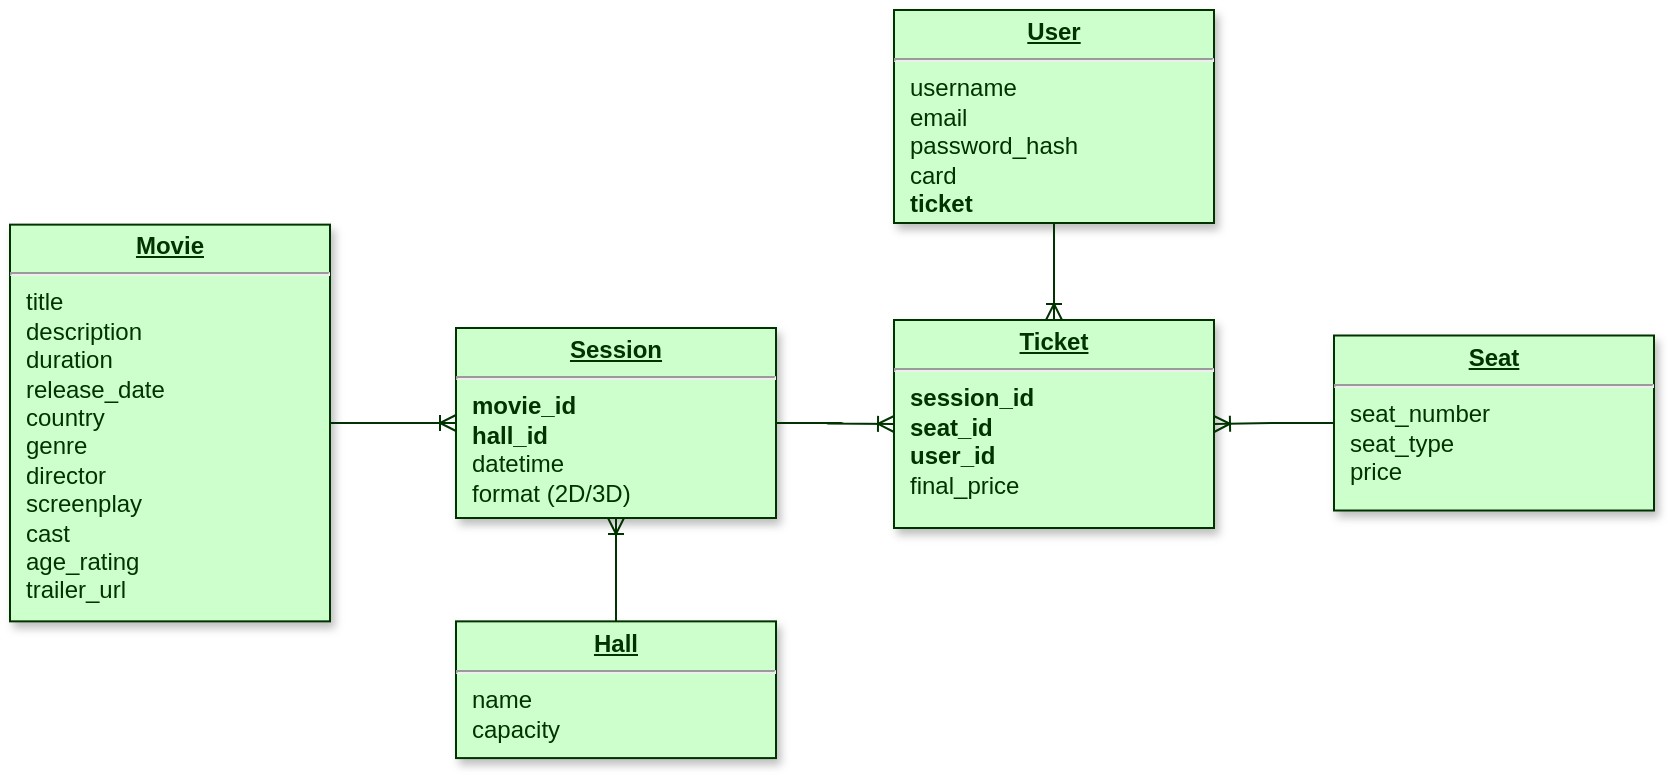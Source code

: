 <mxfile version="26.1.1">
  <diagram name="Page-1" id="efa7a0a1-bf9b-a30e-e6df-94a7791c09e9">
    <mxGraphModel dx="1050" dy="575" grid="0" gridSize="10" guides="1" tooltips="1" connect="1" arrows="1" fold="1" page="0" pageScale="1" pageWidth="826" pageHeight="1169" background="none" math="0" shadow="0">
      <root>
        <mxCell id="0" />
        <mxCell id="1" parent="0" />
        <mxCell id="20" value="&lt;p style=&quot;margin: 4px 0px 0px; text-align: center;&quot;&gt;&lt;b&gt;&lt;u&gt;Ticket&lt;/u&gt;&lt;/b&gt;&lt;/p&gt;&lt;hr&gt;&lt;p style=&quot;margin: 0px; margin-left: 8px;&quot;&gt;&lt;b&gt;session_id&lt;/b&gt;&lt;/p&gt;&lt;p style=&quot;margin: 0px; margin-left: 8px;&quot;&gt;&lt;b&gt;seat_id&lt;/b&gt;&lt;/p&gt;&lt;p style=&quot;margin: 0px; margin-left: 8px;&quot;&gt;&lt;b&gt;user_id&lt;/b&gt;&lt;/p&gt;&lt;p style=&quot;margin: 0px; margin-left: 8px;&quot;&gt;final_price&lt;/p&gt;" style="verticalAlign=top;align=left;overflow=fill;fontSize=12;fontFamily=Helvetica;html=1;strokeColor=#003300;shadow=1;fillColor=#CCFFCC;fontColor=#003300;" parent="1" vertex="1">
          <mxGeometry x="481" y="288" width="160" height="104" as="geometry" />
        </mxCell>
        <mxCell id="21" value="&lt;p style=&quot;margin: 4px 0px 0px; text-align: center;&quot;&gt;&lt;b&gt;&lt;u&gt;Session&lt;/u&gt;&lt;/b&gt;&lt;/p&gt;&lt;hr&gt;&lt;p style=&quot;margin: 0px; margin-left: 8px;&quot;&gt;&lt;b&gt;movie_id&lt;/b&gt;&lt;/p&gt;&lt;p style=&quot;margin: 0px; margin-left: 8px;&quot;&gt;&lt;b&gt;hall_id&lt;/b&gt;&lt;/p&gt;&lt;p style=&quot;margin: 0px; margin-left: 8px;&quot;&gt;datetime&lt;/p&gt;&lt;p style=&quot;margin: 0px; margin-left: 8px;&quot;&gt;format (2D/3D)&lt;/p&gt;" style="verticalAlign=top;align=left;overflow=fill;fontSize=12;fontFamily=Helvetica;html=1;strokeColor=#003300;shadow=1;fillColor=#CCFFCC;fontColor=#003300;" parent="1" vertex="1">
          <mxGeometry x="262" y="292" width="160" height="95" as="geometry" />
        </mxCell>
        <mxCell id="25" value="&lt;p style=&quot;margin: 4px 0px 0px; text-align: center;&quot;&gt;&lt;b&gt;&lt;u&gt;Movie&lt;/u&gt;&lt;/b&gt;&lt;/p&gt;&lt;hr&gt;&lt;p style=&quot;margin: 0px; margin-left: 8px;&quot;&gt;title&lt;/p&gt;&lt;p style=&quot;margin: 0px; margin-left: 8px;&quot;&gt;description&lt;/p&gt;&lt;p style=&quot;margin: 0px; margin-left: 8px;&quot;&gt;duration&lt;/p&gt;&lt;p style=&quot;margin: 0px; margin-left: 8px;&quot;&gt;release_date&lt;/p&gt;&lt;p style=&quot;margin: 0px; margin-left: 8px;&quot;&gt;country&lt;/p&gt;&lt;p style=&quot;margin: 0px; margin-left: 8px;&quot;&gt;genre&lt;/p&gt;&lt;p style=&quot;margin: 0px; margin-left: 8px;&quot;&gt;director&lt;/p&gt;&lt;p style=&quot;margin: 0px; margin-left: 8px;&quot;&gt;screenplay&lt;/p&gt;&lt;p style=&quot;margin: 0px; margin-left: 8px;&quot;&gt;cast&lt;/p&gt;&lt;p style=&quot;margin: 0px; margin-left: 8px;&quot;&gt;age_rating&lt;/p&gt;&lt;p style=&quot;margin: 0px; margin-left: 8px;&quot;&gt;trailer_url&lt;/p&gt;" style="verticalAlign=top;align=left;overflow=fill;fontSize=12;fontFamily=Helvetica;html=1;strokeColor=#003300;shadow=1;fillColor=#CCFFCC;fontColor=#003300;" parent="1" vertex="1">
          <mxGeometry x="39" y="240.32" width="160" height="198.36" as="geometry" />
        </mxCell>
        <mxCell id="_b9yHRroOluX3SWqW4es-118" value="&lt;p style=&quot;margin: 4px 0px 0px; text-align: center;&quot;&gt;&lt;b&gt;&lt;u&gt;Hall&lt;/u&gt;&lt;/b&gt;&lt;/p&gt;&lt;hr&gt;&lt;p style=&quot;margin: 0px; margin-left: 8px;&quot;&gt;name&lt;/p&gt;&lt;p style=&quot;margin: 0px; margin-left: 8px;&quot;&gt;capacity&lt;/p&gt;" style="verticalAlign=top;align=left;overflow=fill;fontSize=12;fontFamily=Helvetica;html=1;strokeColor=#003300;shadow=1;fillColor=#CCFFCC;fontColor=#003300;" parent="1" vertex="1">
          <mxGeometry x="262" y="438.68" width="160" height="68.36" as="geometry" />
        </mxCell>
        <mxCell id="_b9yHRroOluX3SWqW4es-119" value="&lt;p style=&quot;margin: 4px 0px 0px; text-align: center;&quot;&gt;&lt;b&gt;&lt;u&gt;Seat&lt;/u&gt;&lt;/b&gt;&lt;/p&gt;&lt;hr&gt;&lt;p style=&quot;margin: 0px; margin-left: 8px;&quot;&gt;seat_number&lt;/p&gt;&lt;p style=&quot;margin: 0px; margin-left: 8px;&quot;&gt;seat_type&lt;/p&gt;&lt;p style=&quot;margin: 0px; margin-left: 8px;&quot;&gt;price&lt;/p&gt;&lt;p style=&quot;margin: 0px; margin-left: 8px;&quot;&gt;&lt;br&gt;&lt;/p&gt;" style="verticalAlign=top;align=left;overflow=fill;fontSize=12;fontFamily=Helvetica;html=1;strokeColor=#003300;shadow=1;fillColor=#CCFFCC;fontColor=#003300;" parent="1" vertex="1">
          <mxGeometry x="701" y="295.75" width="160" height="87.5" as="geometry" />
        </mxCell>
        <mxCell id="_b9yHRroOluX3SWqW4es-120" value="&lt;p style=&quot;margin: 0px; margin-top: 4px; text-align: center; text-decoration: underline;&quot;&gt;&lt;b&gt;User&lt;/b&gt;&lt;/p&gt;&lt;hr&gt;&lt;p style=&quot;margin: 0px; margin-left: 8px;&quot;&gt;username&lt;/p&gt;&lt;p style=&quot;margin: 0px; margin-left: 8px;&quot;&gt;email&lt;/p&gt;&lt;p style=&quot;margin: 0px; margin-left: 8px;&quot;&gt;password_hash&lt;/p&gt;&lt;p style=&quot;margin: 0px; margin-left: 8px;&quot;&gt;card&lt;/p&gt;&lt;p style=&quot;margin: 0px; margin-left: 8px;&quot;&gt;&lt;b&gt;ticket&lt;/b&gt;&lt;/p&gt;&lt;p style=&quot;margin: 0px; margin-left: 8px;&quot;&gt;&lt;br&gt;&lt;/p&gt;" style="verticalAlign=top;align=left;overflow=fill;fontSize=12;fontFamily=Helvetica;html=1;strokeColor=#003300;shadow=1;fillColor=#CCFFCC;fontColor=#003300;" parent="1" vertex="1">
          <mxGeometry x="481" y="133" width="160" height="106.5" as="geometry" />
        </mxCell>
        <mxCell id="_b9yHRroOluX3SWqW4es-123" value="" style="edgeStyle=entityRelationEdgeStyle;fontSize=12;html=1;endArrow=ERoneToMany;rounded=0;exitX=1;exitY=0.5;exitDx=0;exitDy=0;entryX=0;entryY=0.5;entryDx=0;entryDy=0;fillColor=#CCFFCC;strokeColor=#003300;fontColor=#003300;" parent="1" source="25" target="21" edge="1">
          <mxGeometry width="100" height="100" relative="1" as="geometry">
            <mxPoint x="230" y="322" as="sourcePoint" />
            <mxPoint x="270" y="262" as="targetPoint" />
          </mxGeometry>
        </mxCell>
        <mxCell id="_b9yHRroOluX3SWqW4es-125" value="" style="edgeStyle=orthogonalEdgeStyle;fontSize=12;html=1;endArrow=ERoneToMany;rounded=0;exitX=0.5;exitY=1;exitDx=0;exitDy=0;entryX=0.5;entryY=0;entryDx=0;entryDy=0;fillColor=#CCFFCC;strokeColor=#003300;fontColor=#003300;" parent="1" source="_b9yHRroOluX3SWqW4es-120" target="20" edge="1">
          <mxGeometry width="100" height="100" relative="1" as="geometry">
            <mxPoint x="351" y="402" as="sourcePoint" />
            <mxPoint x="451" y="302" as="targetPoint" />
          </mxGeometry>
        </mxCell>
        <mxCell id="_b9yHRroOluX3SWqW4es-126" value="" style="edgeStyle=orthogonalEdgeStyle;fontSize=12;html=1;endArrow=ERoneToMany;rounded=0;exitX=0;exitY=0.5;exitDx=0;exitDy=0;entryX=1;entryY=0.5;entryDx=0;entryDy=0;fillColor=#CCFFCC;strokeColor=#003300;fontColor=#003300;" parent="1" source="_b9yHRroOluX3SWqW4es-119" target="20" edge="1">
          <mxGeometry width="100" height="100" relative="1" as="geometry">
            <mxPoint x="351" y="402" as="sourcePoint" />
            <mxPoint x="451" y="302" as="targetPoint" />
          </mxGeometry>
        </mxCell>
        <mxCell id="_b9yHRroOluX3SWqW4es-127" value="" style="edgeStyle=orthogonalEdgeStyle;fontSize=12;html=1;endArrow=ERoneToMany;rounded=0;exitX=0.5;exitY=0;exitDx=0;exitDy=0;entryX=0.5;entryY=1;entryDx=0;entryDy=0;fillColor=#CCFFCC;strokeColor=#003300;fontColor=#003300;" parent="1" source="_b9yHRroOluX3SWqW4es-118" target="21" edge="1">
          <mxGeometry width="100" height="100" relative="1" as="geometry">
            <mxPoint x="351" y="380" as="sourcePoint" />
            <mxPoint x="451" y="280" as="targetPoint" />
          </mxGeometry>
        </mxCell>
        <mxCell id="_b9yHRroOluX3SWqW4es-128" value="" style="edgeStyle=entityRelationEdgeStyle;fontSize=12;html=1;endArrow=ERoneToMany;rounded=0;entryX=0;entryY=0.5;entryDx=0;entryDy=0;exitX=1;exitY=0.5;exitDx=0;exitDy=0;fillColor=#CCFFCC;strokeColor=#003300;fontColor=#003300;" parent="1" source="21" target="20" edge="1">
          <mxGeometry width="100" height="100" relative="1" as="geometry">
            <mxPoint x="390" y="380" as="sourcePoint" />
            <mxPoint x="490" y="280" as="targetPoint" />
          </mxGeometry>
        </mxCell>
      </root>
    </mxGraphModel>
  </diagram>
</mxfile>

